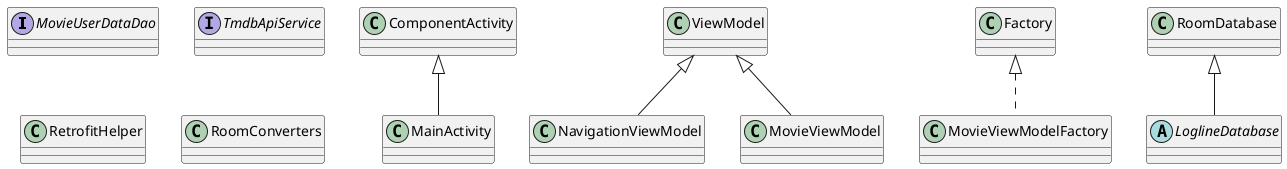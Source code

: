@startuml
interface MovieUserDataDao {
}
class MainActivity {
}
class NavigationViewModel {
}
interface TmdbApiService {
}
class MovieViewModel {
}
class MovieViewModelFactory {
}
abstract class LoglineDatabase {
}
class RetrofitHelper {
}
class RoomConverters {
}


ComponentActivity <|-- MainActivity
ViewModel <|-- NavigationViewModel
ViewModel <|-- MovieViewModel
Factory <|.. MovieViewModelFactory
RoomDatabase <|-- LoglineDatabase
@enduml